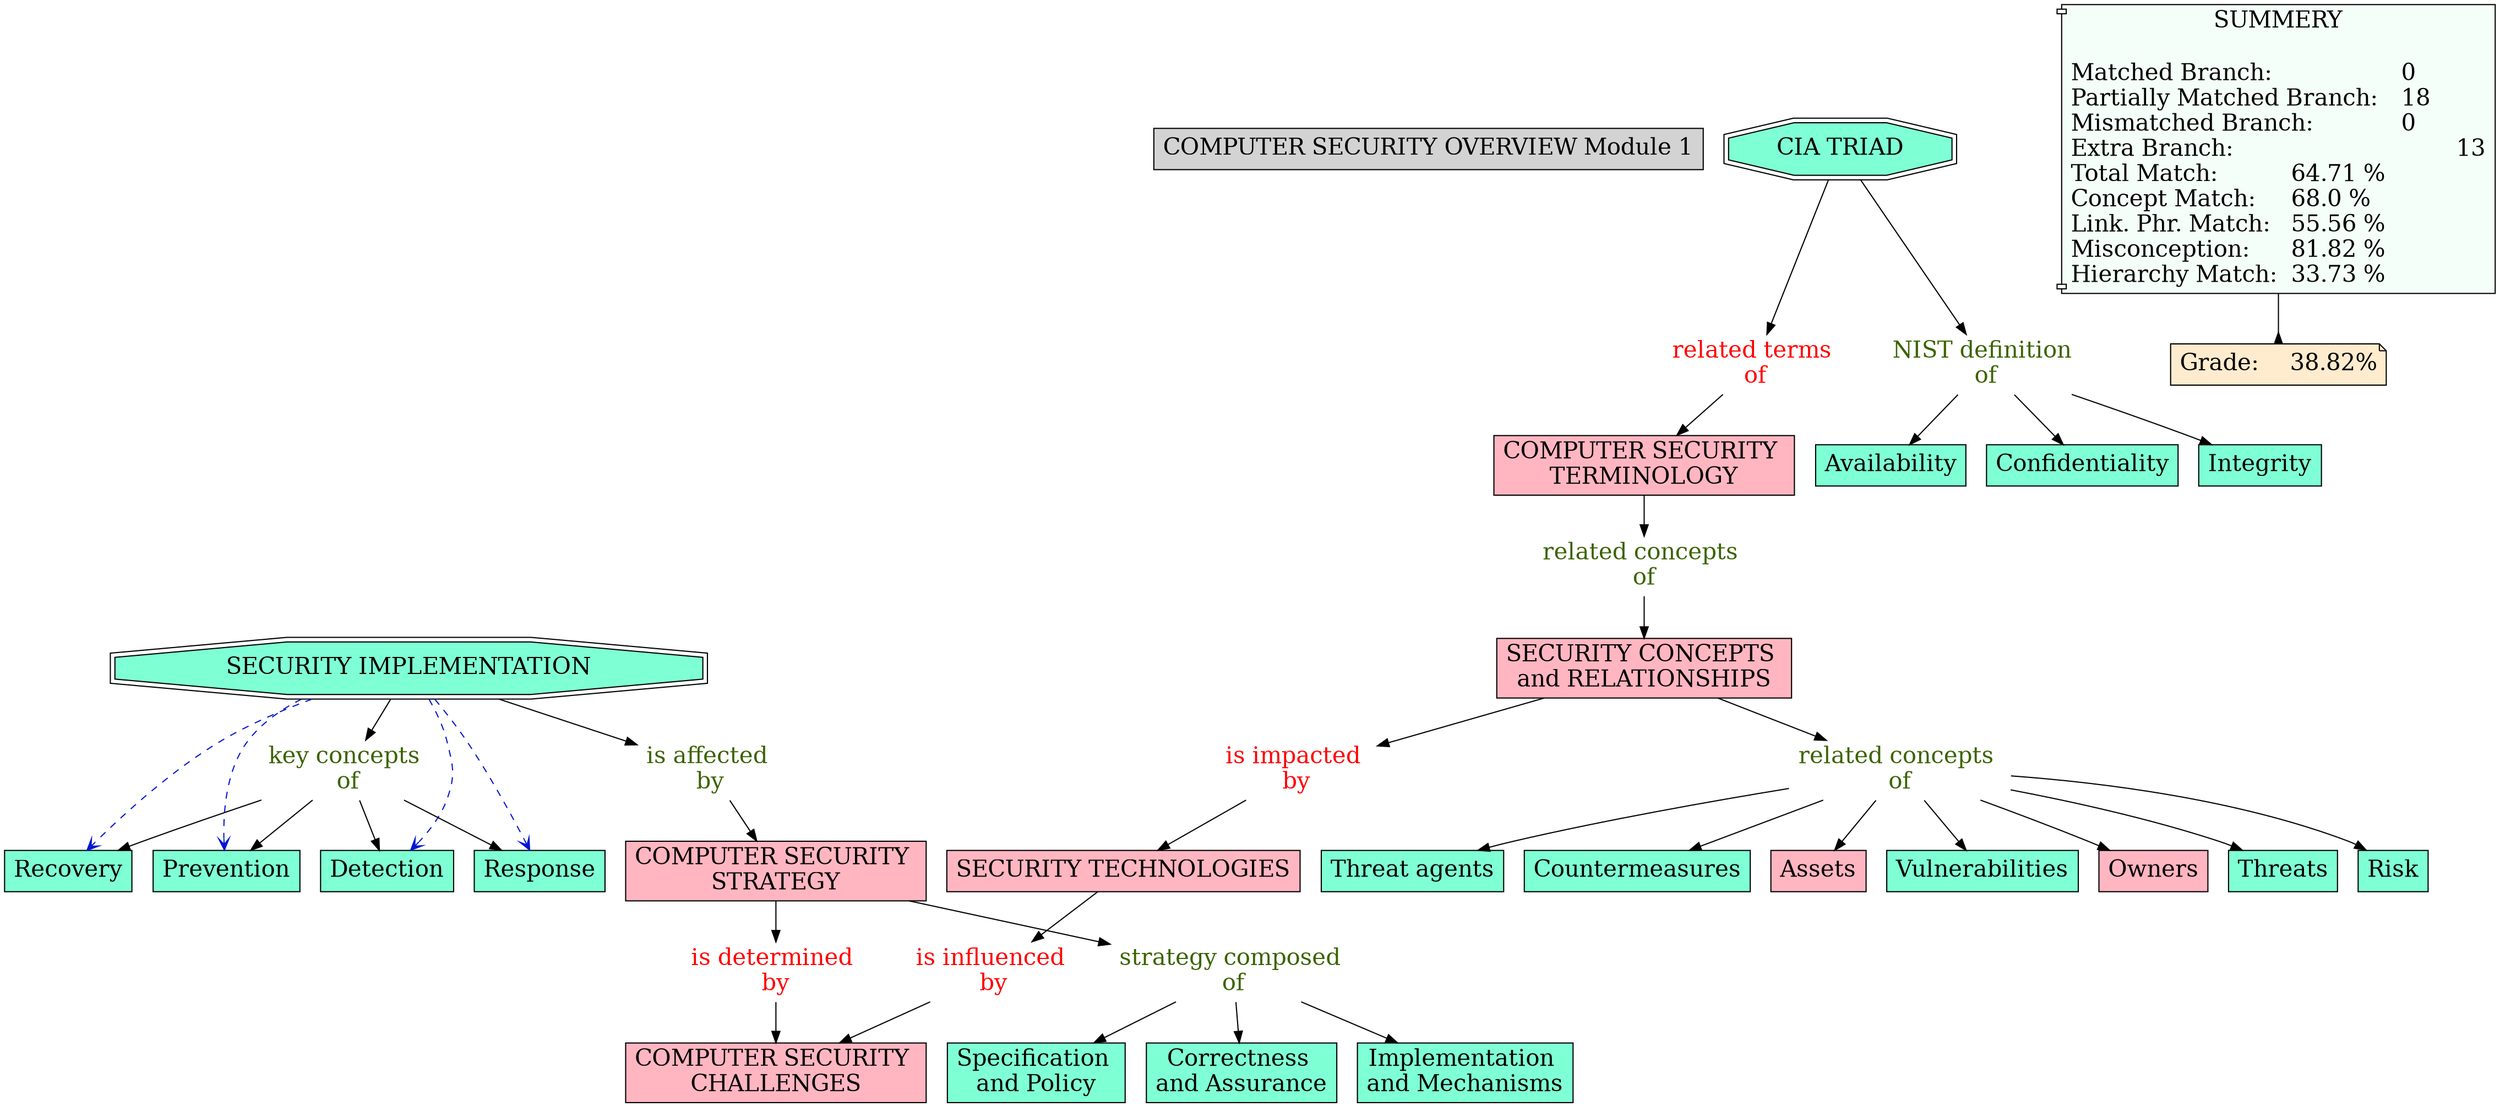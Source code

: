 // The Round Table
digraph {
	"1S2N15Y4S-PD7HZR-PF" [label="COMPUTER SECURITY OVERVIEW Module 1" Gsplines=true fontsize=20 shape=rect style=filled]
	"1S2N4CJCC-221WY2M-3DW" [label="COMPUTER SECURITY 
TERMINOLOGY" Gsplines=true fillcolor="#FFB6C1" fontsize=20 shape=rect style=filled]
	"1S40W3TRP-5XM0N8-4MX" [label="related concepts 
of" Gsplines=true fontcolor="#3B6300" fontsize=20 shape=none]
	"1S2N4CJCC-221WY2M-3DW" -> "1S40W3TRP-5XM0N8-4MX" [constraint=true]
	"1S2N9W335-1X1MM33-7R7" [label="NIST definition 
of" Gsplines=true fontcolor="#3B6300" fontsize=20 shape=none]
	"1S2N2QJK8-2MGKG0-1WB" [label=Availability Gsplines=true fillcolor=aquamarine fontsize=20 shape=rect style=filled]
	"1S2N9W335-1X1MM33-7R7" -> "1S2N2QJK8-2MGKG0-1WB" [constraint=true]
	"1S40W28FJ-28MH6R0-4LH" [label="is impacted 
by" Gsplines=true fontcolor=red fontsize=20 shape=none]
	"1S2N37JQK-1QD35BF-29C" [label="SECURITY TECHNOLOGIES
" Gsplines=true fillcolor="#FFB6C1" fontsize=20 shape=rect style=filled]
	"1S40W28FJ-28MH6R0-4LH" -> "1S2N37JQK-1QD35BF-29C" [constraint=true]
	"1S2N9W335-1X1MM33-7R7" [label="NIST definition 
of" Gsplines=true fontcolor="#3B6300" fontsize=20 shape=none]
	"1S2N2QFDZ-125J02H-1W2" [label=Confidentiality Gsplines=true fillcolor=aquamarine fontsize=20 shape=rect style=filled]
	"1S2N9W335-1X1MM33-7R7" -> "1S2N2QFDZ-125J02H-1W2" [constraint=true]
	"1S2NC97F5-12W2H9P-9D9" [label="related concepts 
of" Gsplines=true fontcolor="#3B6300" fontsize=20 shape=none]
	"1S2N9Y7LC-1S38ZQN-7TS" [label=Vulnerabilities Gsplines=true fillcolor=aquamarine fontsize=20 shape=rect style=filled]
	"1S2NC97F5-12W2H9P-9D9" -> "1S2N9Y7LC-1S38ZQN-7TS" [constraint=true]
	"1S2NC97F5-12W2H9P-9D9" [label="related concepts 
of" Gsplines=true fontcolor="#3B6300" fontsize=20 shape=none]
	"1S2N9XTTG-89GLF9-7T0" [label=Owners Gsplines=true fillcolor="#FFB6C1" fontsize=20 shape=rect style=filled]
	"1S2NC97F5-12W2H9P-9D9" -> "1S2N9XTTG-89GLF9-7T0" [constraint=true]
	"1S40W5FJP-1H8CKMB-4Q5" [label="is determined 
by" Gsplines=true fontcolor=red fontsize=20 shape=none]
	"1S2N4BP56-191G7G6-3C7" [label="COMPUTER SECURITY 
CHALLENGES" Gsplines=true fillcolor="#FFB6C1" fontsize=20 shape=rect style=filled]
	"1S40W5FJP-1H8CKMB-4Q5" -> "1S2N4BP56-191G7G6-3C7" [constraint=true]
	"1S2NC97F5-12W2H9P-9D9" [label="related concepts 
of" Gsplines=true fontcolor="#3B6300" fontsize=20 shape=none]
	"1S2N9Y6GS-13WYC0L-7TN" [label=Threats Gsplines=true fillcolor=aquamarine fontsize=20 shape=rect style=filled]
	"1S2NC97F5-12W2H9P-9D9" -> "1S2N9Y6GS-13WYC0L-7TN" [constraint=true]
	"1S2N37JQK-1QD35BF-29C" [label="SECURITY TECHNOLOGIES
" Gsplines=true fillcolor="#FFB6C1" fontsize=20 shape=rect style=filled]
	"1S40W597S-1B0XBLY-4PW" [label="is influenced 
by" Gsplines=true fontcolor=red fontsize=20 shape=none]
	"1S2N37JQK-1QD35BF-29C" -> "1S40W597S-1B0XBLY-4PW" [constraint=true]
	"1S2N2T317-72PL5N-1Y2" [label="SECURITY IMPLEMENTATION
" Gsplines=true fillcolor=aquamarine fontsize=20 shape=doubleoctagon style=filled]
	"1S40W5Y1W-1HR8CYL-4RJ" [label="is affected 
by" Gsplines=true fontcolor="#3B6300" fontsize=20 shape=none]
	"1S2N2T317-72PL5N-1Y2" -> "1S40W5Y1W-1HR8CYL-4RJ" [constraint=true]
	"1S2N9TH84-2BNZQKD-7NV" [label="key concepts 
of" Gsplines=true fontcolor="#3B6300" fontsize=20 shape=none]
	"1S2N2TY6L-1DTJFMF-1Z9" [label=Recovery Gsplines=true fillcolor=aquamarine fontsize=20 shape=rect style=filled]
	"1S2N9TH84-2BNZQKD-7NV" -> "1S2N2TY6L-1DTJFMF-1Z9" [constraint=true]
	"1S2N9W335-1X1MM33-7R7" [label="NIST definition 
of" Gsplines=true fontcolor="#3B6300" fontsize=20 shape=none]
	"1S2N2QH19-BSV73-1W6" [label=Integrity Gsplines=true fillcolor=aquamarine fontsize=20 shape=rect style=filled]
	"1S2N9W335-1X1MM33-7R7" -> "1S2N2QH19-BSV73-1W6" [constraint=true]
	"1S2N9P7L3-26DPZBQ-7J6" [label="strategy composed 
of" Gsplines=true fontcolor="#3B6300" fontsize=20 shape=none]
	"1S2N31CWZ-101XCDZ-25K" [label="Specification 
and Policy
" Gsplines=true fillcolor=aquamarine fontsize=20 shape=rect style=filled]
	"1S2N9P7L3-26DPZBQ-7J6" -> "1S2N31CWZ-101XCDZ-25K" [constraint=true]
	"1S40W5Y1W-1HR8CYL-4RJ" [label="is affected 
by" Gsplines=true fontcolor="#3B6300" fontsize=20 shape=none]
	"1S2N30VGK-1HH2KXZ-24K" [label="COMPUTER SECURITY 
STRATEGY" Gsplines=true fillcolor="#FFB6C1" fontsize=20 shape=rect style=filled]
	"1S40W5Y1W-1HR8CYL-4RJ" -> "1S2N30VGK-1HH2KXZ-24K" [constraint=true]
	"1S2N9TH84-2BNZQKD-7NV" [label="key concepts 
of" Gsplines=true fontcolor="#3B6300" fontsize=20 shape=none]
	"1S2N2V04Z-LSQNG2-1ZF" [label=Prevention Gsplines=true fillcolor=aquamarine fontsize=20 shape=rect style=filled]
	"1S2N9TH84-2BNZQKD-7NV" -> "1S2N2V04Z-LSQNG2-1ZF" [constraint=true]
	"1S2NC97F5-12W2H9P-9D9" [label="related concepts 
of" Gsplines=true fontcolor="#3B6300" fontsize=20 shape=none]
	"1S2NB1K4F-1NXMNBH-7XG" [label=Risk Gsplines=true fillcolor=aquamarine fontsize=20 shape=rect style=filled]
	"1S2NC97F5-12W2H9P-9D9" -> "1S2NB1K4F-1NXMNBH-7XG" [constraint=true]
	"1S2N9P7L3-26DPZBQ-7J6" [label="strategy composed 
of" Gsplines=true fontcolor="#3B6300" fontsize=20 shape=none]
	"1S2N31GJJ-Y99VVD-25T" [label="Correctness 
and Assurance
" Gsplines=true fillcolor=aquamarine fontsize=20 shape=rect style=filled]
	"1S2N9P7L3-26DPZBQ-7J6" -> "1S2N31GJJ-Y99VVD-25T" [constraint=true]
	"1S2NC97F5-12W2H9P-9D9" [label="related concepts 
of" Gsplines=true fontcolor="#3B6300" fontsize=20 shape=none]
	"1S2N9Y55H-2D7W5GB-7TJ" [label="Threat agents
" Gsplines=true fillcolor=aquamarine fontsize=20 shape=rect style=filled]
	"1S2NC97F5-12W2H9P-9D9" -> "1S2N9Y55H-2D7W5GB-7TJ" [constraint=true]
	"1S2NC97F5-12W2H9P-9D9" [label="related concepts 
of" Gsplines=true fontcolor="#3B6300" fontsize=20 shape=none]
	"1S2N9Y40X-1S5GM4K-7TD" [label=Countermeasures Gsplines=true fillcolor=aquamarine fontsize=20 shape=rect style=filled]
	"1S2NC97F5-12W2H9P-9D9" -> "1S2N9Y40X-1S5GM4K-7TD" [constraint=true]
	"1S40W597S-1B0XBLY-4PW" [label="is influenced 
by" Gsplines=true fontcolor=red fontsize=20 shape=none]
	"1S2N4BP56-191G7G6-3C7" [label="COMPUTER SECURITY 
CHALLENGES" Gsplines=true fillcolor="#FFB6C1" fontsize=20 shape=rect style=filled]
	"1S40W597S-1B0XBLY-4PW" -> "1S2N4BP56-191G7G6-3C7" [constraint=true]
	"1S2N30VGK-1HH2KXZ-24K" [label="COMPUTER SECURITY 
STRATEGY" Gsplines=true fillcolor="#FFB6C1" fontsize=20 shape=rect style=filled]
	"1S2N9P7L3-26DPZBQ-7J6" [label="strategy composed 
of" Gsplines=true fontcolor="#3B6300" fontsize=20 shape=none]
	"1S2N30VGK-1HH2KXZ-24K" -> "1S2N9P7L3-26DPZBQ-7J6" [constraint=true]
	"1S2N6TMV3-14Z55M9-3YH" [label="SECURITY CONCEPTS 
and RELATIONSHIPS
" Gsplines=true fillcolor="#FFB6C1" fontsize=20 shape=rect style=filled]
	"1S40W28FJ-28MH6R0-4LH" [label="is impacted 
by" Gsplines=true fontcolor=red fontsize=20 shape=none]
	"1S2N6TMV3-14Z55M9-3YH" -> "1S40W28FJ-28MH6R0-4LH" [constraint=true]
	"1S2N2Q513-1L04NLV-1VM" [label="CIA TRIAD" Gsplines=true fillcolor=aquamarine fontsize=20 shape=doubleoctagon style=filled]
	"1S2N9W335-1X1MM33-7R7" [label="NIST definition 
of" Gsplines=true fontcolor="#3B6300" fontsize=20 shape=none]
	"1S2N2Q513-1L04NLV-1VM" -> "1S2N9W335-1X1MM33-7R7" [constraint=true]
	"1S2N2Q513-1L04NLV-1VM" [label="CIA TRIAD" Gsplines=true fillcolor=aquamarine fontsize=20 shape=doubleoctagon style=filled]
	"1S40W0T6H-177H35R-4J7" [label="related terms 
of" Gsplines=true fontcolor=red fontsize=20 shape=none]
	"1S2N2Q513-1L04NLV-1VM" -> "1S40W0T6H-177H35R-4J7" [constraint=true]
	"1S2NC97F5-12W2H9P-9D9" [label="related concepts 
of" Gsplines=true fontcolor="#3B6300" fontsize=20 shape=none]
	"1S2N9ZTPF-1DR1N0S-7WS" [label=Assets Gsplines=true fillcolor="#FFB6C1" fontsize=20 shape=rect style=filled]
	"1S2NC97F5-12W2H9P-9D9" -> "1S2N9ZTPF-1DR1N0S-7WS" [constraint=true]
	"1S2N30VGK-1HH2KXZ-24K" [label="COMPUTER SECURITY 
STRATEGY" Gsplines=true fillcolor="#FFB6C1" fontsize=20 shape=rect style=filled]
	"1S40W5FJP-1H8CKMB-4Q5" [label="is determined 
by" Gsplines=true fontcolor=red fontsize=20 shape=none]
	"1S2N30VGK-1HH2KXZ-24K" -> "1S40W5FJP-1H8CKMB-4Q5" [constraint=true]
	"1S2N9P7L3-26DPZBQ-7J6" [label="strategy composed 
of" Gsplines=true fontcolor="#3B6300" fontsize=20 shape=none]
	"1S2N31F5G-6HHPHY-25P" [label="Implementation 
and Mechanisms
" Gsplines=true fillcolor=aquamarine fontsize=20 shape=rect style=filled]
	"1S2N9P7L3-26DPZBQ-7J6" -> "1S2N31F5G-6HHPHY-25P" [constraint=true]
	"1S2N9TH84-2BNZQKD-7NV" [label="key concepts 
of" Gsplines=true fontcolor="#3B6300" fontsize=20 shape=none]
	"1S2N2TT3M-3XX8V7-1Z1" [label=Detection Gsplines=true fillcolor=aquamarine fontsize=20 shape=rect style=filled]
	"1S2N9TH84-2BNZQKD-7NV" -> "1S2N2TT3M-3XX8V7-1Z1" [constraint=true]
	"1S2N9TH84-2BNZQKD-7NV" [label="key concepts 
of" Gsplines=true fontcolor="#3B6300" fontsize=20 shape=none]
	"1S2N2TWB1-G4C2L6-1Z5" [label=Response Gsplines=true fillcolor=aquamarine fontsize=20 shape=rect style=filled]
	"1S2N9TH84-2BNZQKD-7NV" -> "1S2N2TWB1-G4C2L6-1Z5" [constraint=true]
	"1S40W0T6H-177H35R-4J7" [label="related terms 
of" Gsplines=true fontcolor=red fontsize=20 shape=none]
	"1S2N4CJCC-221WY2M-3DW" [label="COMPUTER SECURITY 
TERMINOLOGY" Gsplines=true fillcolor="#FFB6C1" fontsize=20 shape=rect style=filled]
	"1S40W0T6H-177H35R-4J7" -> "1S2N4CJCC-221WY2M-3DW" [constraint=true]
	"1S2N6TMV3-14Z55M9-3YH" [label="SECURITY CONCEPTS 
and RELATIONSHIPS
" Gsplines=true fillcolor="#FFB6C1" fontsize=20 shape=rect style=filled]
	"1S2NC97F5-12W2H9P-9D9" [label="related concepts 
of" Gsplines=true fontcolor="#3B6300" fontsize=20 shape=none]
	"1S2N6TMV3-14Z55M9-3YH" -> "1S2NC97F5-12W2H9P-9D9" [constraint=true]
	"1S40W3TRP-5XM0N8-4MX" [label="related concepts 
of" Gsplines=true fontcolor="#3B6300" fontsize=20 shape=none]
	"1S2N6TMV3-14Z55M9-3YH" [label="SECURITY CONCEPTS 
and RELATIONSHIPS
" Gsplines=true fillcolor="#FFB6C1" fontsize=20 shape=rect style=filled]
	"1S40W3TRP-5XM0N8-4MX" -> "1S2N6TMV3-14Z55M9-3YH" [constraint=true]
	"1S2N2T317-72PL5N-1Y2" [label="SECURITY IMPLEMENTATION
" Gsplines=true fillcolor=aquamarine fontsize=20 shape=doubleoctagon style=filled]
	"1S2N9TH84-2BNZQKD-7NV" [label="key concepts 
of" Gsplines=true fontcolor="#3B6300" fontsize=20 shape=none]
	"1S2N2T317-72PL5N-1Y2" -> "1S2N9TH84-2BNZQKD-7NV" [constraint=true]
	Stat [label="SUMMERY

Matched Branch:			0\lPartially Matched Branch:	18\lMismatched Branch:		0\lExtra Branch:				13\lTotal Match:		64.71 %\lConcept Match:	68.0 %\lLink. Phr. Match:	55.56 %\lMisconception:	81.82 %\lHierarchy Match:	33.73 %\l" Gsplines=true fillcolor="#F5FFFA" fontsize=20 shape=component style=filled]
	Grade [label="Grade:	38.82%" Gsplines=true fillcolor="#FFEBCD" fontsize=20 shape=note style=filled]
	Stat -> Grade [arrowhead=inv color=black constraint=true]
	"1S2N2T317-72PL5N-1Y2" -> "1S2N2TT3M-3XX8V7-1Z1" [arrowhead=open color="#0316D1" constraint=true style=dashed]
	"1S2N2T317-72PL5N-1Y2" -> "1S2N2TWB1-G4C2L6-1Z5" [arrowhead=open color="#0316D1" constraint=true style=dashed]
	"1S2N2T317-72PL5N-1Y2" -> "1S2N2TY6L-1DTJFMF-1Z9" [arrowhead=open color="#0316D1" constraint=true style=dashed]
	"1S2N2T317-72PL5N-1Y2" -> "1S2N2V04Z-LSQNG2-1ZF" [arrowhead=open color="#0316D1" constraint=true style=dashed]
}
